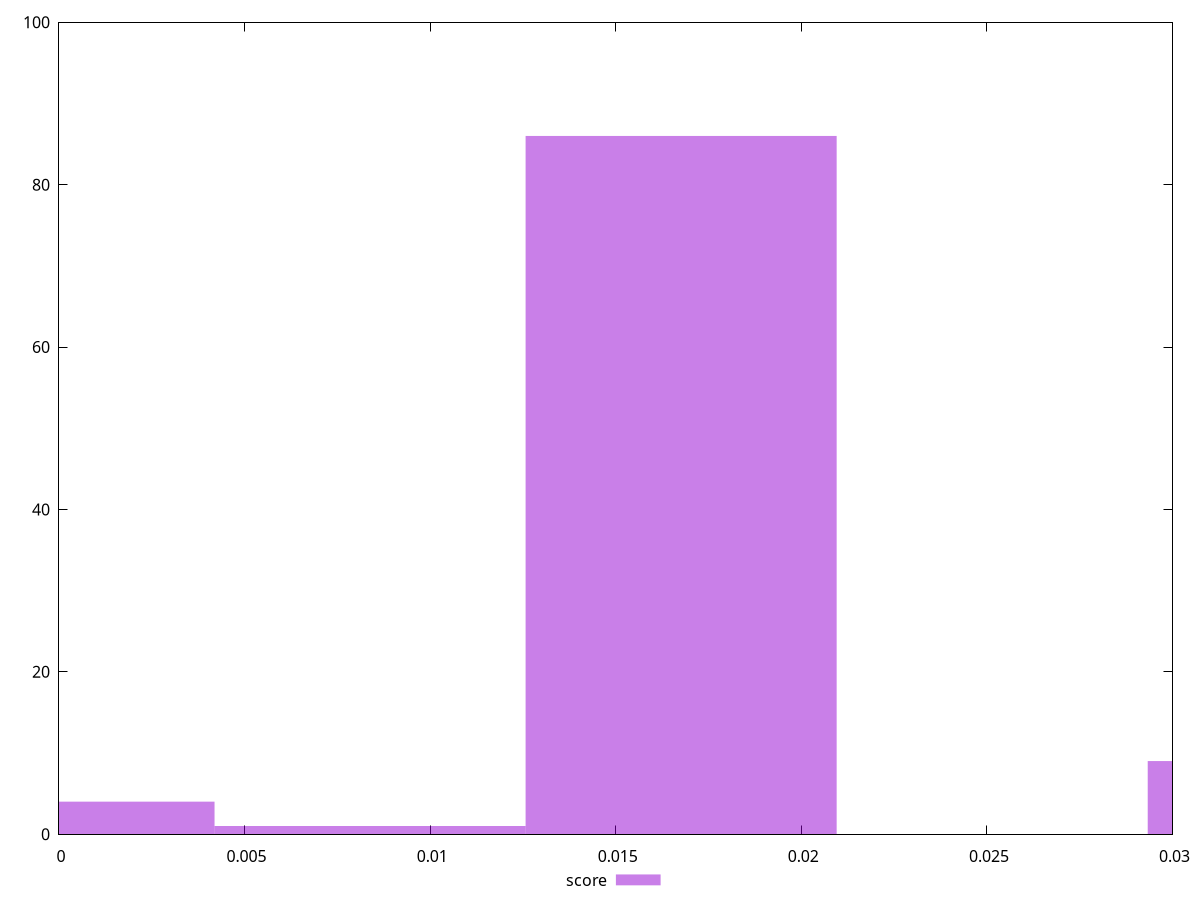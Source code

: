 reset

$score <<EOF
0.016761405623097348 86
0.033522811246194696 9
0 4
0.008380702811548674 1
EOF

set key outside below
set boxwidth 0.008380702811548674
set xrange [0:0.03]
set yrange [0:100]
set trange [0:100]
set style fill transparent solid 0.5 noborder
set terminal svg size 640, 490 enhanced background rgb 'white'
set output "report_00013_2021-02-09T12-04-24.940Z/cumulative-layout-shift/samples/pages+cached+noadtech+nomedia/score/histogram.svg"

plot $score title "score" with boxes

reset
